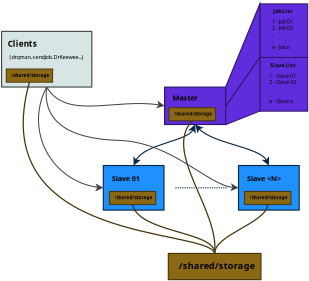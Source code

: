 <?xml version="1.0" encoding="UTF-8"?>
<dia:diagram xmlns:dia="http://www.lysator.liu.se/~alla/dia/">
  <dia:layer name="Background" visible="true">
    <dia:object type="Standard - Box" version="0" id="O0">
      <dia:attribute name="obj_pos">
        <dia:point val="15.5,-5.7"/>
      </dia:attribute>
      <dia:attribute name="obj_bb">
        <dia:rectangle val="15.465,-5.735;19.735,-0.953"/>
      </dia:attribute>
      <dia:attribute name="elem_corner">
        <dia:point val="15.5,-5.7"/>
      </dia:attribute>
      <dia:attribute name="elem_width">
        <dia:real val="4.2"/>
      </dia:attribute>
      <dia:attribute name="elem_height">
        <dia:real val="4.712"/>
      </dia:attribute>
      <dia:attribute name="border_width">
        <dia:real val="0.07"/>
      </dia:attribute>
      <dia:attribute name="border_color">
        <dia:color val="#2e156b"/>
      </dia:attribute>
      <dia:attribute name="inner_color">
        <dia:color val="#602cdc"/>
      </dia:attribute>
      <dia:attribute name="show_background">
        <dia:boolean val="true"/>
      </dia:attribute>
      <dia:attribute name="corner_radius">
        <dia:real val="1.175e-39"/>
      </dia:attribute>
    </dia:object>
    <dia:object type="Standard - Text" version="1" id="O1">
      <dia:attribute name="obj_pos">
        <dia:point val="16.411,-4.838"/>
      </dia:attribute>
      <dia:attribute name="obj_bb">
        <dia:rectangle val="16.411,-5.238;18.611,-4.578"/>
      </dia:attribute>
      <dia:attribute name="text">
        <dia:composite type="text">
          <dia:attribute name="string">
            <dia:string>#Slave List#</dia:string>
          </dia:attribute>
          <dia:attribute name="font">
            <dia:font family="sans" style="80" name="Helvetica-Bold"/>
          </dia:attribute>
          <dia:attribute name="height">
            <dia:real val="0.56"/>
          </dia:attribute>
          <dia:attribute name="pos">
            <dia:point val="16.411,-4.838"/>
          </dia:attribute>
          <dia:attribute name="color">
            <dia:color val="#000000"/>
          </dia:attribute>
          <dia:attribute name="alignment">
            <dia:enum val="0"/>
          </dia:attribute>
        </dia:composite>
      </dia:attribute>
      <dia:attribute name="valign">
        <dia:enum val="3"/>
      </dia:attribute>
    </dia:object>
    <dia:object type="Standard - Text" version="1" id="O2">
      <dia:attribute name="obj_pos">
        <dia:point val="16.324,-3.928"/>
      </dia:attribute>
      <dia:attribute name="obj_bb">
        <dia:rectangle val="16.324,-4.328;18.774,-1.428"/>
      </dia:attribute>
      <dia:attribute name="text">
        <dia:composite type="text">
          <dia:attribute name="string">
            <dia:string>#1 - Slave 01
2 - Slave 02
.
.
n - Slave n#</dia:string>
          </dia:attribute>
          <dia:attribute name="font">
            <dia:font family="sans" style="0" name="Helvetica"/>
          </dia:attribute>
          <dia:attribute name="height">
            <dia:real val="0.56"/>
          </dia:attribute>
          <dia:attribute name="pos">
            <dia:point val="16.324,-3.928"/>
          </dia:attribute>
          <dia:attribute name="color">
            <dia:color val="#000000"/>
          </dia:attribute>
          <dia:attribute name="alignment">
            <dia:enum val="0"/>
          </dia:attribute>
        </dia:composite>
      </dia:attribute>
      <dia:attribute name="valign">
        <dia:enum val="3"/>
      </dia:attribute>
    </dia:object>
    <dia:object type="Standard - Box" version="0" id="O3">
      <dia:attribute name="obj_pos">
        <dia:point val="15.5,-10.4"/>
      </dia:attribute>
      <dia:attribute name="obj_bb">
        <dia:rectangle val="15.465,-10.435;19.735,-5.665"/>
      </dia:attribute>
      <dia:attribute name="elem_corner">
        <dia:point val="15.5,-10.4"/>
      </dia:attribute>
      <dia:attribute name="elem_width">
        <dia:real val="4.2"/>
      </dia:attribute>
      <dia:attribute name="elem_height">
        <dia:real val="4.7"/>
      </dia:attribute>
      <dia:attribute name="border_width">
        <dia:real val="0.07"/>
      </dia:attribute>
      <dia:attribute name="border_color">
        <dia:color val="#2e156b"/>
      </dia:attribute>
      <dia:attribute name="inner_color">
        <dia:color val="#602cdc"/>
      </dia:attribute>
      <dia:attribute name="show_background">
        <dia:boolean val="true"/>
      </dia:attribute>
      <dia:attribute name="corner_radius">
        <dia:real val="1.175e-39"/>
      </dia:attribute>
    </dia:object>
    <dia:object type="Standard - Text" version="1" id="O4">
      <dia:attribute name="obj_pos">
        <dia:point val="16.677,-9.598"/>
      </dia:attribute>
      <dia:attribute name="obj_bb">
        <dia:rectangle val="16.677,-9.998;18.427,-9.338"/>
      </dia:attribute>
      <dia:attribute name="text">
        <dia:composite type="text">
          <dia:attribute name="string">
            <dia:string>#Job List#</dia:string>
          </dia:attribute>
          <dia:attribute name="font">
            <dia:font family="sans" style="80" name="Helvetica-Bold"/>
          </dia:attribute>
          <dia:attribute name="height">
            <dia:real val="0.56"/>
          </dia:attribute>
          <dia:attribute name="pos">
            <dia:point val="16.677,-9.598"/>
          </dia:attribute>
          <dia:attribute name="color">
            <dia:color val="#000000"/>
          </dia:attribute>
          <dia:attribute name="alignment">
            <dia:enum val="0"/>
          </dia:attribute>
        </dia:composite>
      </dia:attribute>
      <dia:attribute name="valign">
        <dia:enum val="3"/>
      </dia:attribute>
    </dia:object>
    <dia:object type="Standard - Text" version="1" id="O5">
      <dia:attribute name="obj_pos">
        <dia:point val="16.555,-8.688"/>
      </dia:attribute>
      <dia:attribute name="obj_bb">
        <dia:rectangle val="16.555,-9.088;18.505,-6.188"/>
      </dia:attribute>
      <dia:attribute name="text">
        <dia:composite type="text">
          <dia:attribute name="string">
            <dia:string>#1 - Job 01
2 - Job 02
.
.
n - Job n#</dia:string>
          </dia:attribute>
          <dia:attribute name="font">
            <dia:font family="sans" style="0" name="Helvetica"/>
          </dia:attribute>
          <dia:attribute name="height">
            <dia:real val="0.56"/>
          </dia:attribute>
          <dia:attribute name="pos">
            <dia:point val="16.555,-8.688"/>
          </dia:attribute>
          <dia:attribute name="color">
            <dia:color val="#000000"/>
          </dia:attribute>
          <dia:attribute name="alignment">
            <dia:enum val="0"/>
          </dia:attribute>
        </dia:composite>
      </dia:attribute>
      <dia:attribute name="valign">
        <dia:enum val="3"/>
      </dia:attribute>
    </dia:object>
    <dia:object type="Standard - Box" version="0" id="O6">
      <dia:attribute name="obj_pos">
        <dia:point val="7.467,11.498"/>
      </dia:attribute>
      <dia:attribute name="obj_bb">
        <dia:rectangle val="7.417,11.448;15.647,13.848"/>
      </dia:attribute>
      <dia:attribute name="elem_corner">
        <dia:point val="7.467,11.498"/>
      </dia:attribute>
      <dia:attribute name="elem_width">
        <dia:real val="8.13"/>
      </dia:attribute>
      <dia:attribute name="elem_height">
        <dia:real val="2.3"/>
      </dia:attribute>
      <dia:attribute name="border_color">
        <dia:color val="#453409"/>
      </dia:attribute>
      <dia:attribute name="inner_color">
        <dia:color val="#8b6914"/>
      </dia:attribute>
      <dia:attribute name="show_background">
        <dia:boolean val="true"/>
      </dia:attribute>
      <dia:attribute name="corner_radius">
        <dia:real val="1.175e-39"/>
      </dia:attribute>
    </dia:object>
    <dia:object type="Standard - Text" version="1" id="O7">
      <dia:attribute name="obj_pos">
        <dia:point val="8.383,12.873"/>
      </dia:attribute>
      <dia:attribute name="obj_bb">
        <dia:rectangle val="8.383,12.151;14.855,13.418"/>
      </dia:attribute>
      <dia:attribute name="text">
        <dia:composite type="text">
          <dia:attribute name="string">
            <dia:string>#/shared/storage#</dia:string>
          </dia:attribute>
          <dia:attribute name="font">
            <dia:font family="sans" style="80" name="Helvetica-Bold"/>
          </dia:attribute>
          <dia:attribute name="height">
            <dia:real val="1"/>
          </dia:attribute>
          <dia:attribute name="pos">
            <dia:point val="8.383,12.873"/>
          </dia:attribute>
          <dia:attribute name="color">
            <dia:color val="#000000"/>
          </dia:attribute>
          <dia:attribute name="alignment">
            <dia:enum val="0"/>
          </dia:attribute>
        </dia:composite>
      </dia:attribute>
      <dia:attribute name="valign">
        <dia:enum val="3"/>
      </dia:attribute>
    </dia:object>
    <dia:object type="Standard - Box" version="0" id="O8">
      <dia:attribute name="obj_pos">
        <dia:point val="7.139,-3.1"/>
      </dia:attribute>
      <dia:attribute name="obj_bb">
        <dia:rectangle val="7.089,-3.15;12.55,0.235"/>
      </dia:attribute>
      <dia:attribute name="elem_corner">
        <dia:point val="7.139,-3.1"/>
      </dia:attribute>
      <dia:attribute name="elem_width">
        <dia:real val="5.361"/>
      </dia:attribute>
      <dia:attribute name="elem_height">
        <dia:real val="3.285"/>
      </dia:attribute>
      <dia:attribute name="border_color">
        <dia:color val="#2e156b"/>
      </dia:attribute>
      <dia:attribute name="inner_color">
        <dia:color val="#602cdc"/>
      </dia:attribute>
      <dia:attribute name="show_background">
        <dia:boolean val="true"/>
      </dia:attribute>
      <dia:attribute name="corner_radius">
        <dia:real val="1.175e-39"/>
      </dia:attribute>
    </dia:object>
    <dia:object type="Standard - Text" version="1" id="O9">
      <dia:attribute name="obj_pos">
        <dia:point val="7.842,-1.924"/>
      </dia:attribute>
      <dia:attribute name="obj_bb">
        <dia:rectangle val="7.842,-2.492;10.36,-1.489"/>
      </dia:attribute>
      <dia:attribute name="text">
        <dia:composite type="text">
          <dia:attribute name="string">
            <dia:string>#Master#</dia:string>
          </dia:attribute>
          <dia:attribute name="font">
            <dia:font family="sans" style="80" name="Helvetica-Bold"/>
          </dia:attribute>
          <dia:attribute name="height">
            <dia:real val="0.8"/>
          </dia:attribute>
          <dia:attribute name="pos">
            <dia:point val="7.842,-1.924"/>
          </dia:attribute>
          <dia:attribute name="color">
            <dia:color val="#000000"/>
          </dia:attribute>
          <dia:attribute name="alignment">
            <dia:enum val="0"/>
          </dia:attribute>
        </dia:composite>
      </dia:attribute>
      <dia:attribute name="valign">
        <dia:enum val="3"/>
      </dia:attribute>
    </dia:object>
    <dia:object type="Standard - Line" version="0" id="O10">
      <dia:attribute name="obj_pos">
        <dia:point val="7.088,5.74"/>
      </dia:attribute>
      <dia:attribute name="obj_bb">
        <dia:rectangle val="8.038,5.69;12.675,5.79"/>
      </dia:attribute>
      <dia:attribute name="conn_endpoints">
        <dia:point val="7.088,5.74"/>
        <dia:point val="13.626,5.74"/>
      </dia:attribute>
      <dia:attribute name="numcp">
        <dia:int val="1"/>
      </dia:attribute>
      <dia:attribute name="line_color">
        <dia:color val="#082745"/>
      </dia:attribute>
      <dia:attribute name="line_style">
        <dia:enum val="4"/>
      </dia:attribute>
      <dia:attribute name="absolute_start_gap">
        <dia:real val="1"/>
      </dia:attribute>
      <dia:attribute name="absolute_end_gap">
        <dia:real val="1"/>
      </dia:attribute>
    </dia:object>
    <dia:object type="Standard - Box" version="0" id="O11">
      <dia:attribute name="obj_pos">
        <dia:point val="1.762,3.783"/>
      </dia:attribute>
      <dia:attribute name="obj_bb">
        <dia:rectangle val="1.712,3.733;7.138,7.747"/>
      </dia:attribute>
      <dia:attribute name="elem_corner">
        <dia:point val="1.762,3.783"/>
      </dia:attribute>
      <dia:attribute name="elem_width">
        <dia:real val="5.326"/>
      </dia:attribute>
      <dia:attribute name="elem_height">
        <dia:real val="3.914"/>
      </dia:attribute>
      <dia:attribute name="border_color">
        <dia:color val="#082745"/>
      </dia:attribute>
      <dia:attribute name="inner_color">
        <dia:color val="#1e90ff"/>
      </dia:attribute>
      <dia:attribute name="show_background">
        <dia:boolean val="true"/>
      </dia:attribute>
      <dia:attribute name="corner_radius">
        <dia:real val="1.175e-39"/>
      </dia:attribute>
    </dia:object>
    <dia:object type="Standard - Text" version="1" id="O12">
      <dia:attribute name="obj_pos">
        <dia:point val="2.512,5.158"/>
      </dia:attribute>
      <dia:attribute name="obj_bb">
        <dia:rectangle val="2.512,4.59;5.429,5.593"/>
      </dia:attribute>
      <dia:attribute name="text">
        <dia:composite type="text">
          <dia:attribute name="string">
            <dia:string>#Slave 01#</dia:string>
          </dia:attribute>
          <dia:attribute name="font">
            <dia:font family="sans" style="80" name="Helvetica-Bold"/>
          </dia:attribute>
          <dia:attribute name="height">
            <dia:real val="0.8"/>
          </dia:attribute>
          <dia:attribute name="pos">
            <dia:point val="2.512,5.158"/>
          </dia:attribute>
          <dia:attribute name="color">
            <dia:color val="#000000"/>
          </dia:attribute>
          <dia:attribute name="alignment">
            <dia:enum val="0"/>
          </dia:attribute>
        </dia:composite>
      </dia:attribute>
      <dia:attribute name="valign">
        <dia:enum val="3"/>
      </dia:attribute>
    </dia:object>
    <dia:object type="Standard - Box" version="0" id="O13">
      <dia:attribute name="obj_pos">
        <dia:point val="2.295,6.059"/>
      </dia:attribute>
      <dia:attribute name="obj_bb">
        <dia:rectangle val="2.27,6.034;6.385,7.234"/>
      </dia:attribute>
      <dia:attribute name="elem_corner">
        <dia:point val="2.295,6.059"/>
      </dia:attribute>
      <dia:attribute name="elem_width">
        <dia:real val="4.065"/>
      </dia:attribute>
      <dia:attribute name="elem_height">
        <dia:real val="1.15"/>
      </dia:attribute>
      <dia:attribute name="border_width">
        <dia:real val="0.05"/>
      </dia:attribute>
      <dia:attribute name="border_color">
        <dia:color val="#453409"/>
      </dia:attribute>
      <dia:attribute name="inner_color">
        <dia:color val="#8b6914"/>
      </dia:attribute>
      <dia:attribute name="show_background">
        <dia:boolean val="true"/>
      </dia:attribute>
      <dia:attribute name="corner_radius">
        <dia:real val="1.175e-39"/>
      </dia:attribute>
    </dia:object>
    <dia:object type="Standard - Text" version="1" id="O14">
      <dia:attribute name="obj_pos">
        <dia:point val="2.753,6.747"/>
      </dia:attribute>
      <dia:attribute name="obj_bb">
        <dia:rectangle val="2.753,6.397;5.903,6.997"/>
      </dia:attribute>
      <dia:attribute name="text">
        <dia:composite type="text">
          <dia:attribute name="string">
            <dia:string>#/shared/storage#</dia:string>
          </dia:attribute>
          <dia:attribute name="font">
            <dia:font family="sans" style="80" name="Helvetica-Bold"/>
          </dia:attribute>
          <dia:attribute name="height">
            <dia:real val="0.5"/>
          </dia:attribute>
          <dia:attribute name="pos">
            <dia:point val="2.753,6.747"/>
          </dia:attribute>
          <dia:attribute name="color">
            <dia:color val="#000000"/>
          </dia:attribute>
          <dia:attribute name="alignment">
            <dia:enum val="0"/>
          </dia:attribute>
        </dia:composite>
      </dia:attribute>
      <dia:attribute name="valign">
        <dia:enum val="3"/>
      </dia:attribute>
    </dia:object>
    <dia:object type="Standard - Box" version="0" id="O15">
      <dia:attribute name="obj_pos">
        <dia:point val="13.626,3.783"/>
      </dia:attribute>
      <dia:attribute name="obj_bb">
        <dia:rectangle val="13.575,3.733;19.001,7.747"/>
      </dia:attribute>
      <dia:attribute name="elem_corner">
        <dia:point val="13.626,3.783"/>
      </dia:attribute>
      <dia:attribute name="elem_width">
        <dia:real val="5.326"/>
      </dia:attribute>
      <dia:attribute name="elem_height">
        <dia:real val="3.914"/>
      </dia:attribute>
      <dia:attribute name="border_color">
        <dia:color val="#082745"/>
      </dia:attribute>
      <dia:attribute name="inner_color">
        <dia:color val="#1e90ff"/>
      </dia:attribute>
      <dia:attribute name="show_background">
        <dia:boolean val="true"/>
      </dia:attribute>
      <dia:attribute name="corner_radius">
        <dia:real val="1.175e-39"/>
      </dia:attribute>
    </dia:object>
    <dia:object type="Standard - Text" version="1" id="O16">
      <dia:attribute name="obj_pos">
        <dia:point val="14.376,5.158"/>
      </dia:attribute>
      <dia:attribute name="obj_bb">
        <dia:rectangle val="14.376,4.608;17.976,5.558"/>
      </dia:attribute>
      <dia:attribute name="text">
        <dia:composite type="text">
          <dia:attribute name="string">
            <dia:string>#Slave &lt;N&gt;#</dia:string>
          </dia:attribute>
          <dia:attribute name="font">
            <dia:font family="sans" style="80" name="Helvetica-Bold"/>
          </dia:attribute>
          <dia:attribute name="height">
            <dia:real val="0.8"/>
          </dia:attribute>
          <dia:attribute name="pos">
            <dia:point val="14.376,5.158"/>
          </dia:attribute>
          <dia:attribute name="color">
            <dia:color val="#000000"/>
          </dia:attribute>
          <dia:attribute name="alignment">
            <dia:enum val="0"/>
          </dia:attribute>
        </dia:composite>
      </dia:attribute>
      <dia:attribute name="valign">
        <dia:enum val="3"/>
      </dia:attribute>
    </dia:object>
    <dia:object type="Standard - Box" version="0" id="O17">
      <dia:attribute name="obj_pos">
        <dia:point val="14.159,6.059"/>
      </dia:attribute>
      <dia:attribute name="obj_bb">
        <dia:rectangle val="14.134,6.034;18.249,7.234"/>
      </dia:attribute>
      <dia:attribute name="elem_corner">
        <dia:point val="14.159,6.059"/>
      </dia:attribute>
      <dia:attribute name="elem_width">
        <dia:real val="4.065"/>
      </dia:attribute>
      <dia:attribute name="elem_height">
        <dia:real val="1.15"/>
      </dia:attribute>
      <dia:attribute name="border_width">
        <dia:real val="0.05"/>
      </dia:attribute>
      <dia:attribute name="border_color">
        <dia:color val="#453409"/>
      </dia:attribute>
      <dia:attribute name="inner_color">
        <dia:color val="#8b6914"/>
      </dia:attribute>
      <dia:attribute name="show_background">
        <dia:boolean val="true"/>
      </dia:attribute>
      <dia:attribute name="corner_radius">
        <dia:real val="1.175e-39"/>
      </dia:attribute>
    </dia:object>
    <dia:object type="Standard - Text" version="1" id="O18">
      <dia:attribute name="obj_pos">
        <dia:point val="14.617,6.747"/>
      </dia:attribute>
      <dia:attribute name="obj_bb">
        <dia:rectangle val="14.617,6.397;17.767,6.997"/>
      </dia:attribute>
      <dia:attribute name="text">
        <dia:composite type="text">
          <dia:attribute name="string">
            <dia:string>#/shared/storage#</dia:string>
          </dia:attribute>
          <dia:attribute name="font">
            <dia:font family="sans" style="80" name="Helvetica-Bold"/>
          </dia:attribute>
          <dia:attribute name="height">
            <dia:real val="0.5"/>
          </dia:attribute>
          <dia:attribute name="pos">
            <dia:point val="14.617,6.747"/>
          </dia:attribute>
          <dia:attribute name="color">
            <dia:color val="#000000"/>
          </dia:attribute>
          <dia:attribute name="alignment">
            <dia:enum val="0"/>
          </dia:attribute>
        </dia:composite>
      </dia:attribute>
      <dia:attribute name="valign">
        <dia:enum val="3"/>
      </dia:attribute>
    </dia:object>
    <dia:object type="Standard - Box" version="0" id="O19">
      <dia:attribute name="obj_pos">
        <dia:point val="-7.165,-7.99"/>
      </dia:attribute>
      <dia:attribute name="obj_bb">
        <dia:rectangle val="-7.215,-8.04;0.807,-3.053"/>
      </dia:attribute>
      <dia:attribute name="elem_corner">
        <dia:point val="-7.165,-7.99"/>
      </dia:attribute>
      <dia:attribute name="elem_width">
        <dia:real val="7.922"/>
      </dia:attribute>
      <dia:attribute name="elem_height">
        <dia:real val="4.887"/>
      </dia:attribute>
      <dia:attribute name="border_color">
        <dia:color val="#414545"/>
      </dia:attribute>
      <dia:attribute name="inner_color">
        <dia:color val="#d8e5e5"/>
      </dia:attribute>
      <dia:attribute name="show_background">
        <dia:boolean val="true"/>
      </dia:attribute>
      <dia:attribute name="corner_radius">
        <dia:real val="1.175e-39"/>
      </dia:attribute>
    </dia:object>
    <dia:object type="Standard - Text" version="1" id="O20">
      <dia:attribute name="obj_pos">
        <dia:point val="-6.631,-6.636"/>
      </dia:attribute>
      <dia:attribute name="obj_bb">
        <dia:rectangle val="-6.631,-7.286;-4.131,-6.186"/>
      </dia:attribute>
      <dia:attribute name="text">
        <dia:composite type="text">
          <dia:attribute name="string">
            <dia:string>#Clients#</dia:string>
          </dia:attribute>
          <dia:attribute name="font">
            <dia:font family="sans" style="80" name="Helvetica-Bold"/>
          </dia:attribute>
          <dia:attribute name="height">
            <dia:real val="0.9"/>
          </dia:attribute>
          <dia:attribute name="pos">
            <dia:point val="-6.631,-6.636"/>
          </dia:attribute>
          <dia:attribute name="color">
            <dia:color val="#000000"/>
          </dia:attribute>
          <dia:attribute name="alignment">
            <dia:enum val="0"/>
          </dia:attribute>
        </dia:composite>
      </dia:attribute>
      <dia:attribute name="valign">
        <dia:enum val="3"/>
      </dia:attribute>
    </dia:object>
    <dia:object type="Standard - Text" version="1" id="O21">
      <dia:attribute name="obj_pos">
        <dia:point val="-6.478,-5.563"/>
      </dia:attribute>
      <dia:attribute name="obj_bb">
        <dia:rectangle val="-6.478,-6.013;1.094,-5.263"/>
      </dia:attribute>
      <dia:attribute name="text">
        <dia:composite type="text">
          <dia:attribute name="string">
            <dia:string>#(drqman, sendjob, DrKeewee...)#</dia:string>
          </dia:attribute>
          <dia:attribute name="font">
            <dia:font family="sans" style="0" name="Helvetica"/>
          </dia:attribute>
          <dia:attribute name="height">
            <dia:real val="0.6"/>
          </dia:attribute>
          <dia:attribute name="pos">
            <dia:point val="-6.478,-5.563"/>
          </dia:attribute>
          <dia:attribute name="color">
            <dia:color val="#000000"/>
          </dia:attribute>
          <dia:attribute name="alignment">
            <dia:enum val="0"/>
          </dia:attribute>
        </dia:composite>
      </dia:attribute>
      <dia:attribute name="valign">
        <dia:enum val="3"/>
      </dia:attribute>
    </dia:object>
    <dia:object type="Standard - Box" version="0" id="O22">
      <dia:attribute name="obj_pos">
        <dia:point val="-6.753,-4.683"/>
      </dia:attribute>
      <dia:attribute name="obj_bb">
        <dia:rectangle val="-6.778,-4.708;-2.663,-3.508"/>
      </dia:attribute>
      <dia:attribute name="elem_corner">
        <dia:point val="-6.753,-4.683"/>
      </dia:attribute>
      <dia:attribute name="elem_width">
        <dia:real val="4.065"/>
      </dia:attribute>
      <dia:attribute name="elem_height">
        <dia:real val="1.15"/>
      </dia:attribute>
      <dia:attribute name="border_width">
        <dia:real val="0.05"/>
      </dia:attribute>
      <dia:attribute name="border_color">
        <dia:color val="#453409"/>
      </dia:attribute>
      <dia:attribute name="inner_color">
        <dia:color val="#8b6914"/>
      </dia:attribute>
      <dia:attribute name="show_background">
        <dia:boolean val="true"/>
      </dia:attribute>
      <dia:attribute name="corner_radius">
        <dia:real val="1.175e-39"/>
      </dia:attribute>
    </dia:object>
    <dia:object type="Standard - Text" version="1" id="O23">
      <dia:attribute name="obj_pos">
        <dia:point val="-6.294,-3.996"/>
      </dia:attribute>
      <dia:attribute name="obj_bb">
        <dia:rectangle val="-6.294,-4.357;-3.133,-3.723"/>
      </dia:attribute>
      <dia:attribute name="text">
        <dia:composite type="text">
          <dia:attribute name="string">
            <dia:string>#/shared/storage#</dia:string>
          </dia:attribute>
          <dia:attribute name="font">
            <dia:font family="sans" style="80" name="Helvetica-Bold"/>
          </dia:attribute>
          <dia:attribute name="height">
            <dia:real val="0.5"/>
          </dia:attribute>
          <dia:attribute name="pos">
            <dia:point val="-6.294,-3.996"/>
          </dia:attribute>
          <dia:attribute name="color">
            <dia:color val="#000000"/>
          </dia:attribute>
          <dia:attribute name="alignment">
            <dia:enum val="0"/>
          </dia:attribute>
        </dia:composite>
      </dia:attribute>
      <dia:attribute name="valign">
        <dia:enum val="3"/>
      </dia:attribute>
    </dia:object>
    <dia:object type="Standard - Box" version="0" id="O24">
      <dia:attribute name="obj_pos">
        <dia:point val="7.527,-1.293"/>
      </dia:attribute>
      <dia:attribute name="obj_bb">
        <dia:rectangle val="7.502,-1.318;11.617,-0.118"/>
      </dia:attribute>
      <dia:attribute name="elem_corner">
        <dia:point val="7.527,-1.293"/>
      </dia:attribute>
      <dia:attribute name="elem_width">
        <dia:real val="4.065"/>
      </dia:attribute>
      <dia:attribute name="elem_height">
        <dia:real val="1.15"/>
      </dia:attribute>
      <dia:attribute name="border_width">
        <dia:real val="0.05"/>
      </dia:attribute>
      <dia:attribute name="border_color">
        <dia:color val="#453409"/>
      </dia:attribute>
      <dia:attribute name="inner_color">
        <dia:color val="#8b6914"/>
      </dia:attribute>
      <dia:attribute name="show_background">
        <dia:boolean val="true"/>
      </dia:attribute>
      <dia:attribute name="corner_radius">
        <dia:real val="1.175e-39"/>
      </dia:attribute>
    </dia:object>
    <dia:object type="Standard - Text" version="1" id="O25">
      <dia:attribute name="obj_pos">
        <dia:point val="7.985,-0.605"/>
      </dia:attribute>
      <dia:attribute name="obj_bb">
        <dia:rectangle val="7.985,-0.967;11.146,-0.333"/>
      </dia:attribute>
      <dia:attribute name="text">
        <dia:composite type="text">
          <dia:attribute name="string">
            <dia:string>#/shared/storage#</dia:string>
          </dia:attribute>
          <dia:attribute name="font">
            <dia:font family="sans" style="80" name="Helvetica-Bold"/>
          </dia:attribute>
          <dia:attribute name="height">
            <dia:real val="0.5"/>
          </dia:attribute>
          <dia:attribute name="pos">
            <dia:point val="7.985,-0.605"/>
          </dia:attribute>
          <dia:attribute name="color">
            <dia:color val="#000000"/>
          </dia:attribute>
          <dia:attribute name="alignment">
            <dia:enum val="0"/>
          </dia:attribute>
        </dia:composite>
      </dia:attribute>
      <dia:attribute name="valign">
        <dia:enum val="3"/>
      </dia:attribute>
    </dia:object>
    <dia:object type="Standard - BezierLine" version="0" id="O26">
      <dia:attribute name="obj_pos">
        <dia:point val="9.819,0.185"/>
      </dia:attribute>
      <dia:attribute name="obj_bb">
        <dia:rectangle val="9.416,-0.188;16.763,4.039"/>
      </dia:attribute>
      <dia:attribute name="bez_points">
        <dia:point val="9.819,0.185"/>
        <dia:point val="11.353,1.87"/>
        <dia:point val="15.544,2.178"/>
        <dia:point val="16.288,3.783"/>
      </dia:attribute>
      <dia:attribute name="corner_types">
        <dia:enum val="0"/>
        <dia:enum val="0"/>
      </dia:attribute>
      <dia:attribute name="line_color">
        <dia:color val="#082745"/>
      </dia:attribute>
      <dia:attribute name="start_arrow">
        <dia:enum val="22"/>
      </dia:attribute>
      <dia:attribute name="start_arrow_length">
        <dia:real val="0.5"/>
      </dia:attribute>
      <dia:attribute name="start_arrow_width">
        <dia:real val="0.5"/>
      </dia:attribute>
      <dia:attribute name="end_arrow">
        <dia:enum val="22"/>
      </dia:attribute>
      <dia:attribute name="end_arrow_length">
        <dia:real val="0.5"/>
      </dia:attribute>
      <dia:attribute name="end_arrow_width">
        <dia:real val="0.5"/>
      </dia:attribute>
      <dia:connections>
        <dia:connection handle="0" to="O8" connection="6"/>
        <dia:connection handle="3" to="O15" connection="1"/>
      </dia:connections>
    </dia:object>
    <dia:object type="Standard - BezierLine" version="0" id="O27">
      <dia:attribute name="obj_pos">
        <dia:point val="4.425,3.783"/>
      </dia:attribute>
      <dia:attribute name="obj_bb">
        <dia:rectangle val="3.952,-0.057;10.299,4.043"/>
      </dia:attribute>
      <dia:attribute name="bez_points">
        <dia:point val="4.425,3.783"/>
        <dia:point val="5.334,1.87"/>
        <dia:point val="9.197,1.65"/>
        <dia:point val="9.819,0.185"/>
      </dia:attribute>
      <dia:attribute name="corner_types">
        <dia:enum val="0"/>
        <dia:enum val="0"/>
      </dia:attribute>
      <dia:attribute name="line_color">
        <dia:color val="#082745"/>
      </dia:attribute>
      <dia:attribute name="start_arrow">
        <dia:enum val="22"/>
      </dia:attribute>
      <dia:attribute name="start_arrow_length">
        <dia:real val="0.5"/>
      </dia:attribute>
      <dia:attribute name="start_arrow_width">
        <dia:real val="0.5"/>
      </dia:attribute>
      <dia:attribute name="end_arrow">
        <dia:enum val="22"/>
      </dia:attribute>
      <dia:attribute name="end_arrow_length">
        <dia:real val="0.5"/>
      </dia:attribute>
      <dia:attribute name="end_arrow_width">
        <dia:real val="0.5"/>
      </dia:attribute>
      <dia:connections>
        <dia:connection handle="0" to="O11" connection="1"/>
        <dia:connection handle="3" to="O8" connection="6"/>
      </dia:connections>
    </dia:object>
    <dia:object type="Standard - Polygon" version="0" id="O28">
      <dia:attribute name="obj_pos">
        <dia:point val="12.5,-3.1"/>
      </dia:attribute>
      <dia:attribute name="obj_bb">
        <dia:rectangle val="12.45,-10.653;15.55,-1.241"/>
      </dia:attribute>
      <dia:attribute name="poly_points">
        <dia:point val="12.5,-3.1"/>
        <dia:point val="12.5,-1.4"/>
        <dia:point val="15.5,-5.7"/>
        <dia:point val="15.5,-10.4"/>
      </dia:attribute>
      <dia:attribute name="line_color">
        <dia:color val="#2e156b"/>
      </dia:attribute>
      <dia:attribute name="inner_color">
        <dia:color val="#602cdc"/>
      </dia:attribute>
      <dia:attribute name="show_background">
        <dia:boolean val="true"/>
      </dia:attribute>
    </dia:object>
    <dia:object type="Standard - Polygon" version="0" id="O29">
      <dia:attribute name="obj_pos">
        <dia:point val="12.5,-1.4"/>
      </dia:attribute>
      <dia:attribute name="obj_bb">
        <dia:rectangle val="12.465,-5.811;15.535,0.252"/>
      </dia:attribute>
      <dia:attribute name="poly_points">
        <dia:point val="12.5,-1.4"/>
        <dia:point val="15.5,-5.7"/>
        <dia:point val="15.5,-1"/>
        <dia:point val="12.5,0.2"/>
      </dia:attribute>
      <dia:attribute name="line_color">
        <dia:color val="#2e156b"/>
      </dia:attribute>
      <dia:attribute name="line_width">
        <dia:real val="0.07"/>
      </dia:attribute>
      <dia:attribute name="inner_color">
        <dia:color val="#602cdc"/>
      </dia:attribute>
      <dia:attribute name="show_background">
        <dia:boolean val="true"/>
      </dia:attribute>
    </dia:object>
    <dia:object type="Standard - BezierLine" version="0" id="O30">
      <dia:attribute name="obj_pos">
        <dia:point val="-4.72,-3.533"/>
      </dia:attribute>
      <dia:attribute name="obj_bb">
        <dia:rectangle val="-5.321,-3.601;11.598,11.565"/>
      </dia:attribute>
      <dia:attribute name="bez_points">
        <dia:point val="-4.72,-3.533"/>
        <dia:point val="-8.765,10.848"/>
        <dia:point val="10.967,9.22"/>
        <dia:point val="11.532,11.498"/>
      </dia:attribute>
      <dia:attribute name="corner_types">
        <dia:enum val="0"/>
        <dia:enum val="0"/>
      </dia:attribute>
      <dia:attribute name="line_color">
        <dia:color val="#453409"/>
      </dia:attribute>
      <dia:attribute name="line_width">
        <dia:real val="0.11"/>
      </dia:attribute>
    </dia:object>
    <dia:object type="Standard - BezierLine" version="0" id="O31">
      <dia:attribute name="obj_pos">
        <dia:point val="4.327,7.209"/>
      </dia:attribute>
      <dia:attribute name="obj_bb">
        <dia:rectangle val="4.262,7.144;11.589,11.556"/>
      </dia:attribute>
      <dia:attribute name="bez_points">
        <dia:point val="4.327,7.209"/>
        <dia:point val="4.891,9.739"/>
        <dia:point val="11.635,9.535"/>
        <dia:point val="11.532,11.498"/>
      </dia:attribute>
      <dia:attribute name="corner_types">
        <dia:enum val="0"/>
        <dia:enum val="0"/>
      </dia:attribute>
      <dia:attribute name="line_color">
        <dia:color val="#453409"/>
      </dia:attribute>
      <dia:attribute name="line_width">
        <dia:real val="0.11"/>
      </dia:attribute>
    </dia:object>
    <dia:object type="Standard - BezierLine" version="0" id="O32">
      <dia:attribute name="obj_pos">
        <dia:point val="11.532,11.498"/>
      </dia:attribute>
      <dia:attribute name="obj_bb">
        <dia:rectangle val="11.477,7.151;16.25,11.553"/>
      </dia:attribute>
      <dia:attribute name="bez_points">
        <dia:point val="11.532,11.498"/>
        <dia:point val="11.533,9.842"/>
        <dia:point val="16.08,8.82"/>
        <dia:point val="16.191,7.209"/>
      </dia:attribute>
      <dia:attribute name="corner_types">
        <dia:enum val="0"/>
        <dia:enum val="0"/>
      </dia:attribute>
      <dia:attribute name="line_color">
        <dia:color val="#453409"/>
      </dia:attribute>
      <dia:attribute name="line_width">
        <dia:real val="0.11"/>
      </dia:attribute>
    </dia:object>
    <dia:object type="Standard - BezierLine" version="0" id="O33">
      <dia:attribute name="obj_pos">
        <dia:point val="11.532,11.498"/>
      </dia:attribute>
      <dia:attribute name="obj_bb">
        <dia:rectangle val="8.756,-0.221;11.614,11.559"/>
      </dia:attribute>
      <dia:attribute name="bez_points">
        <dia:point val="11.532,11.498"/>
        <dia:point val="11.972,7.686"/>
        <dia:point val="6.969,2.638"/>
        <dia:point val="9.559,-0.143"/>
      </dia:attribute>
      <dia:attribute name="corner_types">
        <dia:enum val="0"/>
        <dia:enum val="0"/>
      </dia:attribute>
      <dia:attribute name="line_color">
        <dia:color val="#453409"/>
      </dia:attribute>
      <dia:attribute name="line_width">
        <dia:real val="0.11"/>
      </dia:attribute>
    </dia:object>
    <dia:object type="Standard - Arc" version="0" id="O34">
      <dia:attribute name="obj_pos">
        <dia:point val="-3.204,-3.103"/>
      </dia:attribute>
      <dia:attribute name="obj_bb">
        <dia:rectangle val="-3.968,-3.164;2.22,6.024"/>
      </dia:attribute>
      <dia:attribute name="conn_endpoints">
        <dia:point val="-3.204,-3.103"/>
        <dia:point val="1.762,5.74"/>
      </dia:attribute>
      <dia:attribute name="arc_color">
        <dia:color val="#414545"/>
      </dia:attribute>
      <dia:attribute name="curve_distance">
        <dia:real val="2.791"/>
      </dia:attribute>
      <dia:attribute name="line_width">
        <dia:real val="0.09"/>
      </dia:attribute>
      <dia:attribute name="end_arrow">
        <dia:enum val="22"/>
      </dia:attribute>
      <dia:attribute name="end_arrow_length">
        <dia:real val="0.5"/>
      </dia:attribute>
      <dia:attribute name="end_arrow_width">
        <dia:real val="0.5"/>
      </dia:attribute>
    </dia:object>
    <dia:object type="Standard - BezierLine" version="0" id="O35">
      <dia:attribute name="obj_pos">
        <dia:point val="-3.204,-3.103"/>
      </dia:attribute>
      <dia:attribute name="obj_bb">
        <dia:rectangle val="-3.266,-3.164;7.261,-0.957"/>
      </dia:attribute>
      <dia:attribute name="bez_points">
        <dia:point val="-3.204,-3.103"/>
        <dia:point val="-1.489,-0.152"/>
        <dia:point val="2.806,-2.144"/>
        <dia:point val="7.139,-1.457"/>
      </dia:attribute>
      <dia:attribute name="corner_types">
        <dia:enum val="0"/>
        <dia:enum val="0"/>
      </dia:attribute>
      <dia:attribute name="line_color">
        <dia:color val="#414545"/>
      </dia:attribute>
      <dia:attribute name="line_width">
        <dia:real val="0.09"/>
      </dia:attribute>
      <dia:attribute name="end_arrow">
        <dia:enum val="22"/>
      </dia:attribute>
      <dia:attribute name="end_arrow_length">
        <dia:real val="0.5"/>
      </dia:attribute>
      <dia:attribute name="end_arrow_width">
        <dia:real val="0.5"/>
      </dia:attribute>
      <dia:connections>
        <dia:connection handle="0" to="O19" connection="6"/>
      </dia:connections>
    </dia:object>
    <dia:object type="Standard - BezierLine" version="0" id="O36">
      <dia:attribute name="obj_pos">
        <dia:point val="-3.204,-3.103"/>
      </dia:attribute>
      <dia:attribute name="obj_bb">
        <dia:rectangle val="-3.293,-3.153;13.711,6.242"/>
      </dia:attribute>
      <dia:attribute name="bez_points">
        <dia:point val="-3.204,-3.103"/>
        <dia:point val="-3.57,-0.373"/>
        <dia:point val="-1.666,1.442"/>
        <dia:point val="3.072,1.575"/>
        <dia:point val="7.81,1.708"/>
        <dia:point val="10.909,5.516"/>
        <dia:point val="13.626,5.74"/>
      </dia:attribute>
      <dia:attribute name="corner_types">
        <dia:enum val="0"/>
        <dia:enum val="0"/>
        <dia:enum val="0"/>
      </dia:attribute>
      <dia:attribute name="line_color">
        <dia:color val="#414545"/>
      </dia:attribute>
      <dia:attribute name="line_width">
        <dia:real val="0.09"/>
      </dia:attribute>
      <dia:attribute name="end_arrow">
        <dia:enum val="22"/>
      </dia:attribute>
      <dia:attribute name="end_arrow_length">
        <dia:real val="0.5"/>
      </dia:attribute>
      <dia:attribute name="end_arrow_width">
        <dia:real val="0.5"/>
      </dia:attribute>
    </dia:object>
  </dia:layer>
</dia:diagram>
